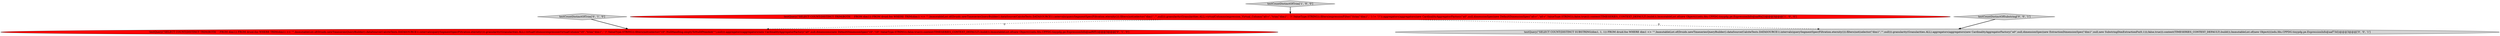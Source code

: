 digraph {
0 [style = filled, label = "testQuery(\"SELECT COUNT(DISTINCT TRIM(BOTH ' ' FROM dim1)) FROM druid.foo WHERE TRIM(dim1) <> ''\",ImmutableList.of(Druids.newTimeseriesQueryBuilder().dataSource(CalciteTests.DATASOURCE1).intervals(querySegmentSpec(Filtration.eternity())).filters(not(selector(\"dim1\",\"\",null))).granularity(Granularities.ALL).virtualColumns(expression_Virtual_Column(\"a0:v\",\"trim(\"dim1\",' ')\",ValueType.STRING)).filters(expressionFilter(\"(trim(\"dim1\",' ') != '')\")).aggregators(aggregators(new CardinalityAggregatorFactory(\"a0\",null,dimensionSpec(new DefaultDimensionSpec(\"a0:v\",\"a0:v\",ValueType.STRING)),false,true))).context(TIMESERIES_CONTEXT_DEFAULT).build()),ImmutableList.of(new Object((((edu.fdu.CPPDG.tinypdg.pe.ExpressionInfo@aaf6a2))@@@3@@@['1', '0', '0']", fillcolor = red, shape = ellipse image = "AAA1AAABBB1BBB"];
3 [style = filled, label = "testCountDistinctOfTrim['0', '1', '0']", fillcolor = lightgray, shape = diamond image = "AAA0AAABBB2BBB"];
1 [style = filled, label = "testCountDistinctOfTrim['1', '0', '0']", fillcolor = lightgray, shape = diamond image = "AAA0AAABBB1BBB"];
2 [style = filled, label = "testQuery(\"SELECT COUNT(DISTINCT TRIM(BOTH ' ' FROM dim1)) FROM druid.foo WHERE TRIM(dim1) <> ''\",ImmutableList.of(Druids.newTimeseriesQueryBuilder().dataSource(CalciteTests.DATASOURCE1).intervals(querySegmentSpec(Filtration.eternity())).granularity(Granularities.ALL).virtualColumns(expressionVirtualColumn(\"v0\",\"trim(\"dim1\",' ')\",ValueType.STRING)).filters(not(selector(\"v0\",NullHandling.emptyToNullIfNeeded(\"\"),null))).aggregators(aggregators(new CardinalityAggregatorFactory(\"a0\",null,dimensions(new DefaultDimensionSpec(\"v0\",\"v0\",ValueType.STRING)),false,true))).context(TIMESERIES_CONTEXT_DEFAULT).build()),ImmutableList.of(new Object((((edu.fdu.CPPDG.tinypdg.pe.ExpressionInfo@aaf6f5))@@@3@@@['0', '1', '0']", fillcolor = red, shape = ellipse image = "AAA1AAABBB2BBB"];
5 [style = filled, label = "testCountDistinctOfSubstring['0', '0', '1']", fillcolor = lightgray, shape = diamond image = "AAA0AAABBB3BBB"];
4 [style = filled, label = "testQuery(\"SELECT COUNT(DISTINCT SUBSTRING(dim1, 1, 1)) FROM druid.foo WHERE dim1 <> ''\",ImmutableList.of(Druids.newTimeseriesQueryBuilder().dataSource(CalciteTests.DATASOURCE1).intervals(querySegmentSpec(Filtration.eternity())).filters(not(selector(\"dim1\",\"\",null))).granularity(Granularities.ALL).aggregators(aggregators(new CardinalityAggregatorFactory(\"a0\",null,dimensionSpec(new ExtractionDimensionSpec(\"dim1\",null,new SubstringDimExtractionFn(0,1))),false,true))).context(TIMESERIES_CONTEXT_DEFAULT).build()),ImmutableList.of(new Object((((edu.fdu.CPPDG.tinypdg.pe.ExpressionInfo@aaf73d))@@@3@@@['0', '0', '1']", fillcolor = lightgray, shape = ellipse image = "AAA0AAABBB3BBB"];
0->2 [style = dashed, label="0"];
0->4 [style = dashed, label="0"];
1->0 [style = bold, label=""];
3->2 [style = bold, label=""];
5->4 [style = bold, label=""];
}
